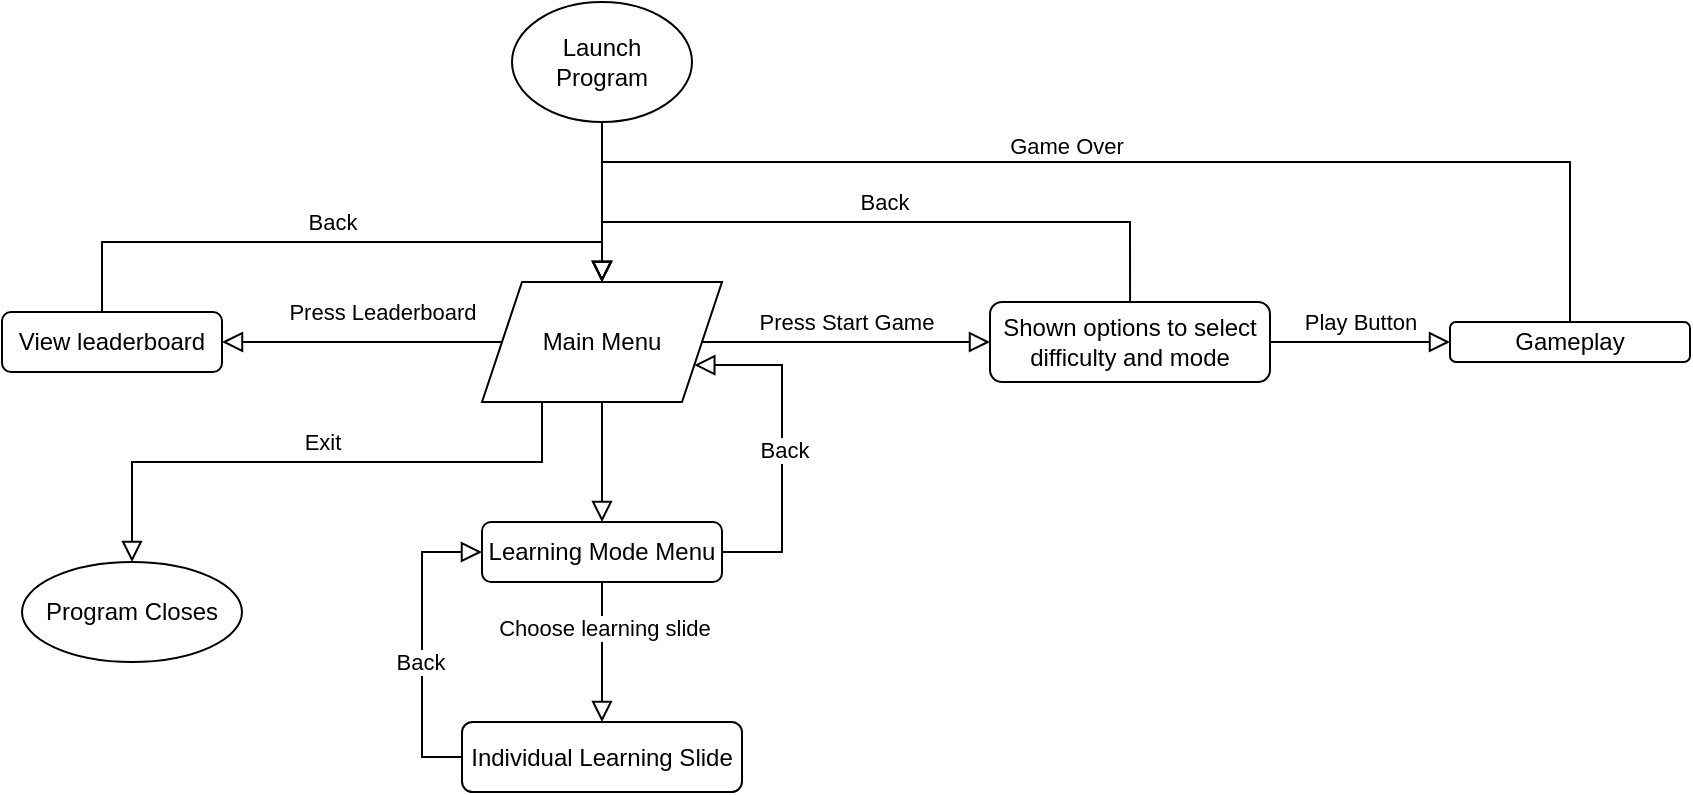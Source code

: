 <mxfile version="22.1.5" type="device">
  <diagram id="C5RBs43oDa-KdzZeNtuy" name="Page-1">
    <mxGraphModel dx="2022" dy="622" grid="1" gridSize="10" guides="1" tooltips="1" connect="1" arrows="1" fold="1" page="1" pageScale="1" pageWidth="827" pageHeight="1169" math="0" shadow="0">
      <root>
        <mxCell id="WIyWlLk6GJQsqaUBKTNV-0" />
        <mxCell id="WIyWlLk6GJQsqaUBKTNV-1" parent="WIyWlLk6GJQsqaUBKTNV-0" />
        <mxCell id="WIyWlLk6GJQsqaUBKTNV-2" value="" style="rounded=0;html=1;jettySize=auto;orthogonalLoop=1;fontSize=11;endArrow=block;endFill=0;endSize=8;strokeWidth=1;shadow=0;labelBackgroundColor=none;edgeStyle=orthogonalEdgeStyle;exitX=0.5;exitY=1;exitDx=0;exitDy=0;entryX=0.5;entryY=0;entryDx=0;entryDy=0;" parent="WIyWlLk6GJQsqaUBKTNV-1" source="54UECKMDpVW3oqkNIYQG-5" target="54UECKMDpVW3oqkNIYQG-17" edge="1">
          <mxGeometry relative="1" as="geometry">
            <mxPoint x="230" y="130" as="sourcePoint" />
          </mxGeometry>
        </mxCell>
        <mxCell id="WIyWlLk6GJQsqaUBKTNV-5" value="Press Start Game" style="edgeStyle=orthogonalEdgeStyle;rounded=0;html=1;jettySize=auto;orthogonalLoop=1;fontSize=11;endArrow=block;endFill=0;strokeWidth=1;shadow=0;labelBackgroundColor=none;strokeColor=default;endSize=8;exitX=1;exitY=0.5;exitDx=0;exitDy=0;" parent="WIyWlLk6GJQsqaUBKTNV-1" source="54UECKMDpVW3oqkNIYQG-17" target="WIyWlLk6GJQsqaUBKTNV-7" edge="1">
          <mxGeometry y="10" relative="1" as="geometry">
            <mxPoint as="offset" />
          </mxGeometry>
        </mxCell>
        <mxCell id="54UECKMDpVW3oqkNIYQG-11" value="" style="edgeStyle=orthogonalEdgeStyle;rounded=0;orthogonalLoop=1;jettySize=auto;html=1;endArrow=block;endFill=0;endSize=8;" edge="1" parent="WIyWlLk6GJQsqaUBKTNV-1" source="WIyWlLk6GJQsqaUBKTNV-7" target="54UECKMDpVW3oqkNIYQG-10">
          <mxGeometry relative="1" as="geometry" />
        </mxCell>
        <mxCell id="54UECKMDpVW3oqkNIYQG-12" value="Play Button" style="edgeLabel;html=1;align=center;verticalAlign=middle;resizable=0;points=[];" vertex="1" connectable="0" parent="54UECKMDpVW3oqkNIYQG-11">
          <mxGeometry x="-0.009" y="1" relative="1" as="geometry">
            <mxPoint y="-9" as="offset" />
          </mxGeometry>
        </mxCell>
        <mxCell id="54UECKMDpVW3oqkNIYQG-15" style="edgeStyle=orthogonalEdgeStyle;rounded=0;orthogonalLoop=1;jettySize=auto;html=1;endArrow=block;endFill=0;endSize=8;entryX=0.5;entryY=0;entryDx=0;entryDy=0;" edge="1" parent="WIyWlLk6GJQsqaUBKTNV-1">
          <mxGeometry relative="1" as="geometry">
            <mxPoint x="220" y="180" as="targetPoint" />
            <mxPoint x="484.034" y="190" as="sourcePoint" />
            <Array as="points">
              <mxPoint x="484" y="150" />
              <mxPoint x="220" y="150" />
            </Array>
          </mxGeometry>
        </mxCell>
        <mxCell id="54UECKMDpVW3oqkNIYQG-16" value="Back" style="edgeLabel;html=1;align=center;verticalAlign=middle;resizable=0;points=[];" vertex="1" connectable="0" parent="54UECKMDpVW3oqkNIYQG-15">
          <mxGeometry x="0.106" y="1" relative="1" as="geometry">
            <mxPoint x="21" y="-11" as="offset" />
          </mxGeometry>
        </mxCell>
        <mxCell id="WIyWlLk6GJQsqaUBKTNV-7" value="Shown options to select difficulty and mode" style="rounded=1;whiteSpace=wrap;html=1;fontSize=12;glass=0;strokeWidth=1;shadow=0;" parent="WIyWlLk6GJQsqaUBKTNV-1" vertex="1">
          <mxGeometry x="414" y="190" width="140" height="40" as="geometry" />
        </mxCell>
        <mxCell id="54UECKMDpVW3oqkNIYQG-5" value="Launch Program" style="ellipse;whiteSpace=wrap;html=1;" vertex="1" parent="WIyWlLk6GJQsqaUBKTNV-1">
          <mxGeometry x="175" y="40" width="90" height="60" as="geometry" />
        </mxCell>
        <mxCell id="54UECKMDpVW3oqkNIYQG-13" style="edgeStyle=orthogonalEdgeStyle;rounded=0;orthogonalLoop=1;jettySize=auto;html=1;endArrow=block;endFill=0;endSize=8;entryX=0.5;entryY=0;entryDx=0;entryDy=0;" edge="1" parent="WIyWlLk6GJQsqaUBKTNV-1" source="54UECKMDpVW3oqkNIYQG-10" target="54UECKMDpVW3oqkNIYQG-17">
          <mxGeometry relative="1" as="geometry">
            <mxPoint x="230" y="140" as="targetPoint" />
            <Array as="points">
              <mxPoint x="704" y="120" />
              <mxPoint x="220" y="120" />
            </Array>
          </mxGeometry>
        </mxCell>
        <mxCell id="54UECKMDpVW3oqkNIYQG-14" value="Game Over" style="edgeLabel;html=1;align=center;verticalAlign=bottom;resizable=0;points=[];horizontal=1;" vertex="1" connectable="0" parent="54UECKMDpVW3oqkNIYQG-13">
          <mxGeometry x="0.101" y="-1" relative="1" as="geometry">
            <mxPoint x="11" y="1" as="offset" />
          </mxGeometry>
        </mxCell>
        <mxCell id="54UECKMDpVW3oqkNIYQG-10" value="Gameplay" style="whiteSpace=wrap;html=1;rounded=1;glass=0;strokeWidth=1;shadow=0;" vertex="1" parent="WIyWlLk6GJQsqaUBKTNV-1">
          <mxGeometry x="644" y="200" width="120" height="20" as="geometry" />
        </mxCell>
        <mxCell id="54UECKMDpVW3oqkNIYQG-21" value="" style="edgeStyle=orthogonalEdgeStyle;rounded=0;orthogonalLoop=1;jettySize=auto;html=1;endArrow=block;endFill=0;endSize=8;" edge="1" parent="WIyWlLk6GJQsqaUBKTNV-1" source="54UECKMDpVW3oqkNIYQG-17" target="54UECKMDpVW3oqkNIYQG-20">
          <mxGeometry relative="1" as="geometry" />
        </mxCell>
        <mxCell id="54UECKMDpVW3oqkNIYQG-26" value="Press Leaderboard" style="edgeLabel;html=1;align=center;verticalAlign=middle;resizable=0;points=[];" vertex="1" connectable="0" parent="54UECKMDpVW3oqkNIYQG-21">
          <mxGeometry x="0.07" relative="1" as="geometry">
            <mxPoint x="15" y="-15" as="offset" />
          </mxGeometry>
        </mxCell>
        <mxCell id="54UECKMDpVW3oqkNIYQG-25" value="" style="edgeStyle=orthogonalEdgeStyle;rounded=0;orthogonalLoop=1;jettySize=auto;html=1;endSize=8;endArrow=block;endFill=0;" edge="1" parent="WIyWlLk6GJQsqaUBKTNV-1" source="54UECKMDpVW3oqkNIYQG-17" target="54UECKMDpVW3oqkNIYQG-24">
          <mxGeometry relative="1" as="geometry" />
        </mxCell>
        <mxCell id="54UECKMDpVW3oqkNIYQG-34" style="edgeStyle=orthogonalEdgeStyle;rounded=0;orthogonalLoop=1;jettySize=auto;html=1;exitX=0.25;exitY=1;exitDx=0;exitDy=0;endSize=8;endArrow=block;endFill=0;entryX=0.5;entryY=0;entryDx=0;entryDy=0;" edge="1" parent="WIyWlLk6GJQsqaUBKTNV-1" source="54UECKMDpVW3oqkNIYQG-17" target="54UECKMDpVW3oqkNIYQG-36">
          <mxGeometry relative="1" as="geometry">
            <mxPoint x="-10" y="300" as="targetPoint" />
            <Array as="points">
              <mxPoint x="190" y="270" />
              <mxPoint x="-15" y="270" />
            </Array>
          </mxGeometry>
        </mxCell>
        <mxCell id="54UECKMDpVW3oqkNIYQG-35" value="Exit" style="edgeLabel;html=1;align=center;verticalAlign=middle;resizable=0;points=[];" vertex="1" connectable="0" parent="54UECKMDpVW3oqkNIYQG-34">
          <mxGeometry x="0.048" relative="1" as="geometry">
            <mxPoint x="9" y="-10" as="offset" />
          </mxGeometry>
        </mxCell>
        <mxCell id="54UECKMDpVW3oqkNIYQG-17" value="Main Menu" style="shape=parallelogram;perimeter=parallelogramPerimeter;whiteSpace=wrap;html=1;fixedSize=1;" vertex="1" parent="WIyWlLk6GJQsqaUBKTNV-1">
          <mxGeometry x="160" y="180" width="120" height="60" as="geometry" />
        </mxCell>
        <mxCell id="54UECKMDpVW3oqkNIYQG-22" style="edgeStyle=orthogonalEdgeStyle;rounded=0;orthogonalLoop=1;jettySize=auto;html=1;exitX=0.5;exitY=0;exitDx=0;exitDy=0;entryX=0.5;entryY=0;entryDx=0;entryDy=0;endArrow=block;endFill=0;endSize=8;" edge="1" parent="WIyWlLk6GJQsqaUBKTNV-1" source="54UECKMDpVW3oqkNIYQG-20" target="54UECKMDpVW3oqkNIYQG-17">
          <mxGeometry relative="1" as="geometry">
            <Array as="points">
              <mxPoint x="-30" y="195" />
              <mxPoint x="-30" y="160" />
              <mxPoint x="220" y="160" />
            </Array>
          </mxGeometry>
        </mxCell>
        <mxCell id="54UECKMDpVW3oqkNIYQG-23" value="Back" style="edgeLabel;html=1;align=center;verticalAlign=middle;resizable=0;points=[];" vertex="1" connectable="0" parent="54UECKMDpVW3oqkNIYQG-22">
          <mxGeometry x="-0.015" y="2" relative="1" as="geometry">
            <mxPoint x="2" y="-8" as="offset" />
          </mxGeometry>
        </mxCell>
        <mxCell id="54UECKMDpVW3oqkNIYQG-20" value="View leaderboard" style="rounded=1;whiteSpace=wrap;html=1;" vertex="1" parent="WIyWlLk6GJQsqaUBKTNV-1">
          <mxGeometry x="-80" y="195" width="110" height="30" as="geometry" />
        </mxCell>
        <mxCell id="54UECKMDpVW3oqkNIYQG-28" value="" style="edgeStyle=orthogonalEdgeStyle;rounded=0;orthogonalLoop=1;jettySize=auto;html=1;endSize=8;endArrow=block;endFill=0;" edge="1" parent="WIyWlLk6GJQsqaUBKTNV-1" source="54UECKMDpVW3oqkNIYQG-24" target="54UECKMDpVW3oqkNIYQG-27">
          <mxGeometry relative="1" as="geometry" />
        </mxCell>
        <mxCell id="54UECKMDpVW3oqkNIYQG-29" value="Choose learning slide" style="edgeLabel;html=1;align=center;verticalAlign=middle;resizable=0;points=[];" vertex="1" connectable="0" parent="54UECKMDpVW3oqkNIYQG-28">
          <mxGeometry x="-0.346" y="1" relative="1" as="geometry">
            <mxPoint as="offset" />
          </mxGeometry>
        </mxCell>
        <mxCell id="54UECKMDpVW3oqkNIYQG-30" style="edgeStyle=orthogonalEdgeStyle;rounded=0;orthogonalLoop=1;jettySize=auto;html=1;exitX=1;exitY=0.5;exitDx=0;exitDy=0;endSize=8;endArrow=block;endFill=0;entryX=1;entryY=0.75;entryDx=0;entryDy=0;" edge="1" parent="WIyWlLk6GJQsqaUBKTNV-1" source="54UECKMDpVW3oqkNIYQG-24" target="54UECKMDpVW3oqkNIYQG-17">
          <mxGeometry relative="1" as="geometry">
            <mxPoint x="270" y="220" as="targetPoint" />
            <Array as="points">
              <mxPoint x="310" y="315" />
              <mxPoint x="310" y="221" />
            </Array>
          </mxGeometry>
        </mxCell>
        <mxCell id="54UECKMDpVW3oqkNIYQG-31" value="Back" style="edgeLabel;html=1;align=center;verticalAlign=middle;resizable=0;points=[];" vertex="1" connectable="0" parent="54UECKMDpVW3oqkNIYQG-30">
          <mxGeometry x="-0.029" y="-1" relative="1" as="geometry">
            <mxPoint as="offset" />
          </mxGeometry>
        </mxCell>
        <mxCell id="54UECKMDpVW3oqkNIYQG-24" value="Learning Mode Menu" style="rounded=1;whiteSpace=wrap;html=1;" vertex="1" parent="WIyWlLk6GJQsqaUBKTNV-1">
          <mxGeometry x="160" y="300" width="120" height="30" as="geometry" />
        </mxCell>
        <mxCell id="54UECKMDpVW3oqkNIYQG-32" style="edgeStyle=orthogonalEdgeStyle;rounded=0;orthogonalLoop=1;jettySize=auto;html=1;exitX=0;exitY=0.5;exitDx=0;exitDy=0;entryX=0;entryY=0.5;entryDx=0;entryDy=0;endSize=8;endArrow=block;endFill=0;" edge="1" parent="WIyWlLk6GJQsqaUBKTNV-1" source="54UECKMDpVW3oqkNIYQG-27" target="54UECKMDpVW3oqkNIYQG-24">
          <mxGeometry relative="1" as="geometry" />
        </mxCell>
        <mxCell id="54UECKMDpVW3oqkNIYQG-33" value="Back" style="edgeLabel;html=1;align=center;verticalAlign=middle;resizable=0;points=[];" vertex="1" connectable="0" parent="54UECKMDpVW3oqkNIYQG-32">
          <mxGeometry x="-0.261" y="1" relative="1" as="geometry">
            <mxPoint y="-11" as="offset" />
          </mxGeometry>
        </mxCell>
        <mxCell id="54UECKMDpVW3oqkNIYQG-27" value="Individual Learning Slide" style="rounded=1;whiteSpace=wrap;html=1;" vertex="1" parent="WIyWlLk6GJQsqaUBKTNV-1">
          <mxGeometry x="150" y="400" width="140" height="35" as="geometry" />
        </mxCell>
        <mxCell id="54UECKMDpVW3oqkNIYQG-36" value="Program Closes" style="ellipse;whiteSpace=wrap;html=1;" vertex="1" parent="WIyWlLk6GJQsqaUBKTNV-1">
          <mxGeometry x="-70" y="320" width="110" height="50" as="geometry" />
        </mxCell>
      </root>
    </mxGraphModel>
  </diagram>
</mxfile>
